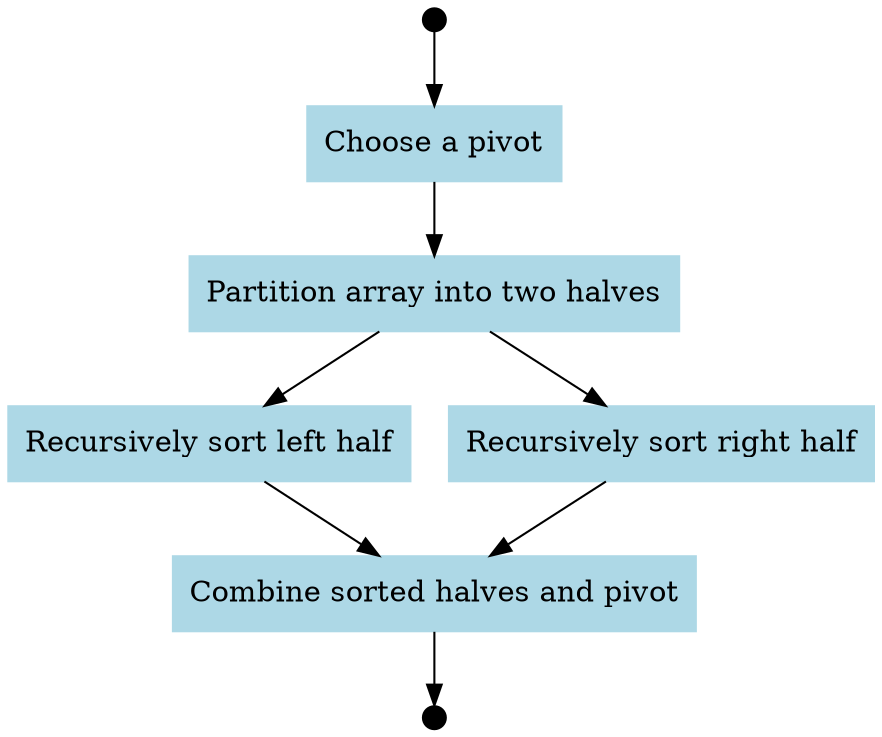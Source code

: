 digraph QuickSort {
    node [shape=box, style="filled", color=lightblue];

    Start -> "Choose a pivot";
    "Choose a pivot" -> "Partition array into two halves";
    "Partition array into two halves" -> "Recursively sort left half";
    "Partition array into two halves" -> "Recursively sort right half";
    "Recursively sort left half" -> "Combine sorted halves and pivot";
    "Recursively sort right half" -> "Combine sorted halves and pivot";
    "Combine sorted halves and pivot" -> End;

    Start [shape=circle, label="", width=.15, style=filled, color=black];
    End [shape=circle, label="", width=.15, style=filled, color=black];
}

